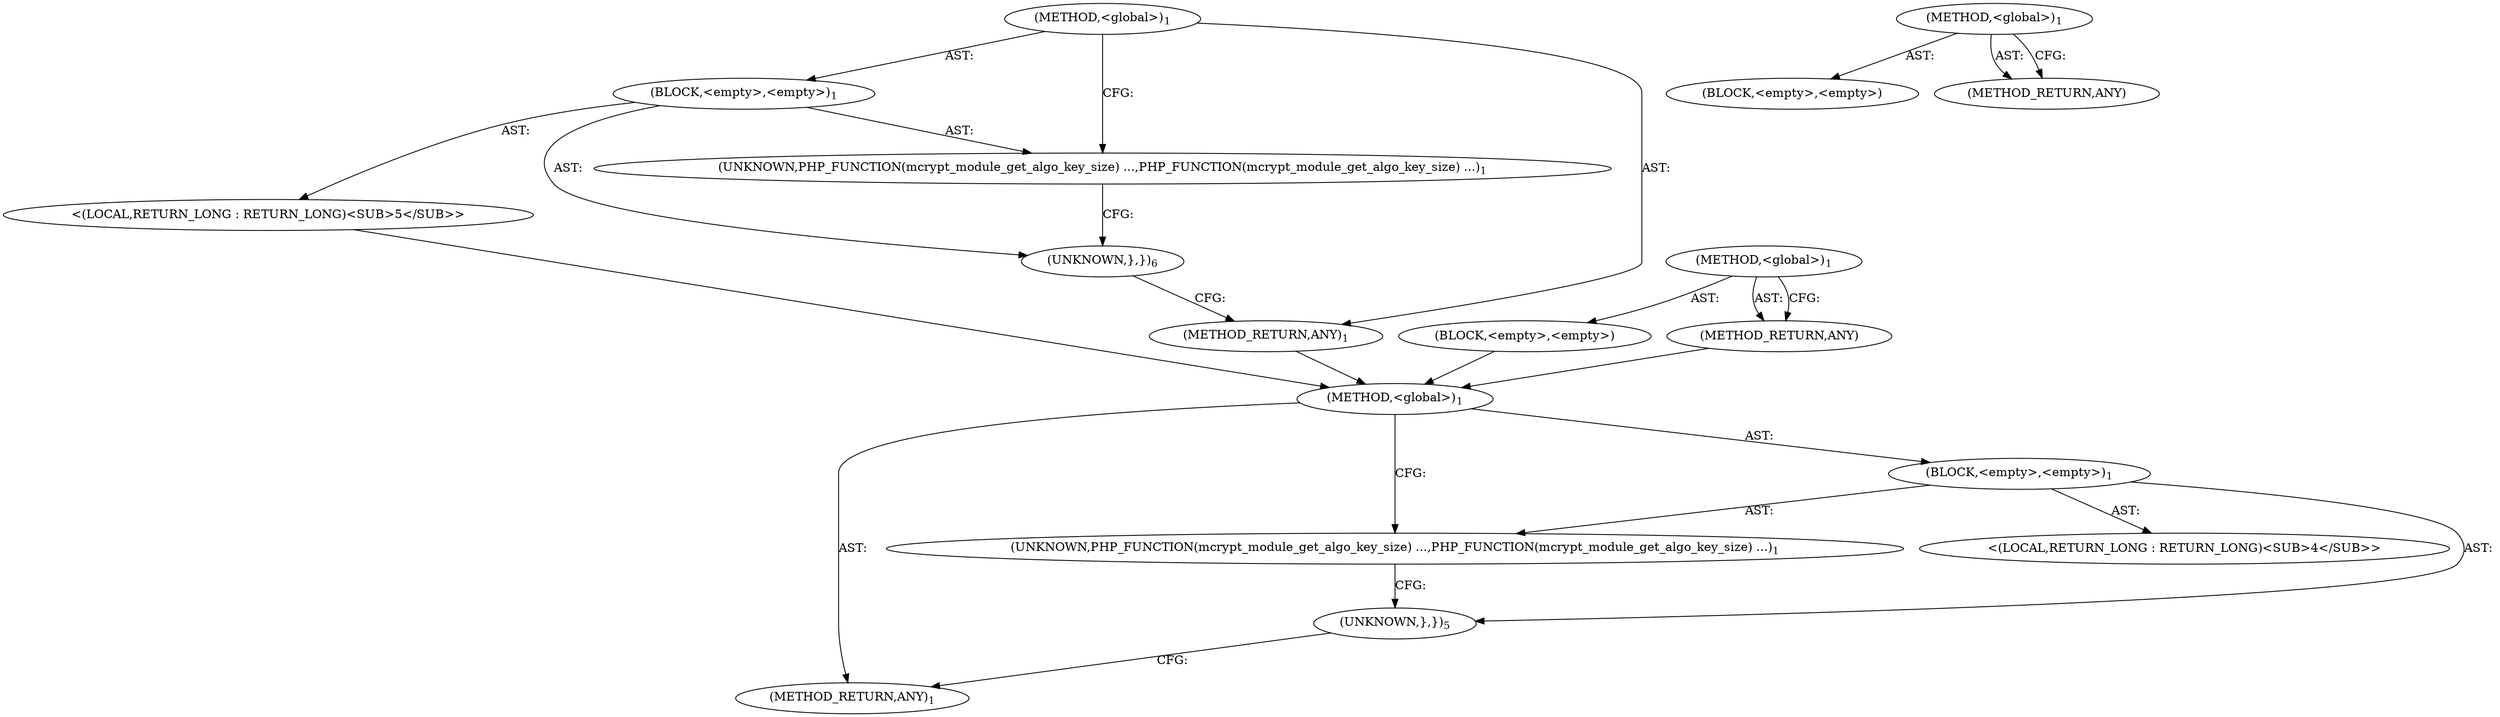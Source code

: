 digraph "&lt;global&gt;" {
vulnerable_6 [label=<(METHOD,&lt;global&gt;)<SUB>1</SUB>>];
vulnerable_7 [label=<(BLOCK,&lt;empty&gt;,&lt;empty&gt;)<SUB>1</SUB>>];
vulnerable_8 [label=<(UNKNOWN,PHP_FUNCTION(mcrypt_module_get_algo_key_size)
 ...,PHP_FUNCTION(mcrypt_module_get_algo_key_size)
 ...)<SUB>1</SUB>>];
vulnerable_9 [label="<(LOCAL,RETURN_LONG : RETURN_LONG)<SUB>4</SUB>>"];
vulnerable_10 [label=<(UNKNOWN,},})<SUB>5</SUB>>];
vulnerable_11 [label=<(METHOD_RETURN,ANY)<SUB>1</SUB>>];
vulnerable_18 [label=<(METHOD,&lt;global&gt;)<SUB>1</SUB>>];
vulnerable_19 [label=<(BLOCK,&lt;empty&gt;,&lt;empty&gt;)>];
vulnerable_20 [label=<(METHOD_RETURN,ANY)>];
fixed_6 [label=<(METHOD,&lt;global&gt;)<SUB>1</SUB>>];
fixed_7 [label=<(BLOCK,&lt;empty&gt;,&lt;empty&gt;)<SUB>1</SUB>>];
fixed_8 [label=<(UNKNOWN,PHP_FUNCTION(mcrypt_module_get_algo_key_size)
 ...,PHP_FUNCTION(mcrypt_module_get_algo_key_size)
 ...)<SUB>1</SUB>>];
fixed_9 [label="<(LOCAL,RETURN_LONG : RETURN_LONG)<SUB>5</SUB>>"];
fixed_10 [label=<(UNKNOWN,},})<SUB>6</SUB>>];
fixed_11 [label=<(METHOD_RETURN,ANY)<SUB>1</SUB>>];
fixed_18 [label=<(METHOD,&lt;global&gt;)<SUB>1</SUB>>];
fixed_19 [label=<(BLOCK,&lt;empty&gt;,&lt;empty&gt;)>];
fixed_20 [label=<(METHOD_RETURN,ANY)>];
vulnerable_6 -> vulnerable_7  [key=0, label="AST: "];
vulnerable_6 -> vulnerable_11  [key=0, label="AST: "];
vulnerable_6 -> vulnerable_8  [key=0, label="CFG: "];
vulnerable_7 -> vulnerable_8  [key=0, label="AST: "];
vulnerable_7 -> vulnerable_9  [key=0, label="AST: "];
vulnerable_7 -> vulnerable_10  [key=0, label="AST: "];
vulnerable_8 -> vulnerable_10  [key=0, label="CFG: "];
vulnerable_10 -> vulnerable_11  [key=0, label="CFG: "];
vulnerable_18 -> vulnerable_19  [key=0, label="AST: "];
vulnerable_18 -> vulnerable_20  [key=0, label="AST: "];
vulnerable_18 -> vulnerable_20  [key=1, label="CFG: "];
fixed_6 -> fixed_7  [key=0, label="AST: "];
fixed_6 -> fixed_11  [key=0, label="AST: "];
fixed_6 -> fixed_8  [key=0, label="CFG: "];
fixed_7 -> fixed_8  [key=0, label="AST: "];
fixed_7 -> fixed_9  [key=0, label="AST: "];
fixed_7 -> fixed_10  [key=0, label="AST: "];
fixed_8 -> fixed_10  [key=0, label="CFG: "];
fixed_9 -> vulnerable_6  [key=0];
fixed_10 -> fixed_11  [key=0, label="CFG: "];
fixed_11 -> vulnerable_6  [key=0];
fixed_18 -> fixed_19  [key=0, label="AST: "];
fixed_18 -> fixed_20  [key=0, label="AST: "];
fixed_18 -> fixed_20  [key=1, label="CFG: "];
fixed_19 -> vulnerable_6  [key=0];
fixed_20 -> vulnerable_6  [key=0];
}
